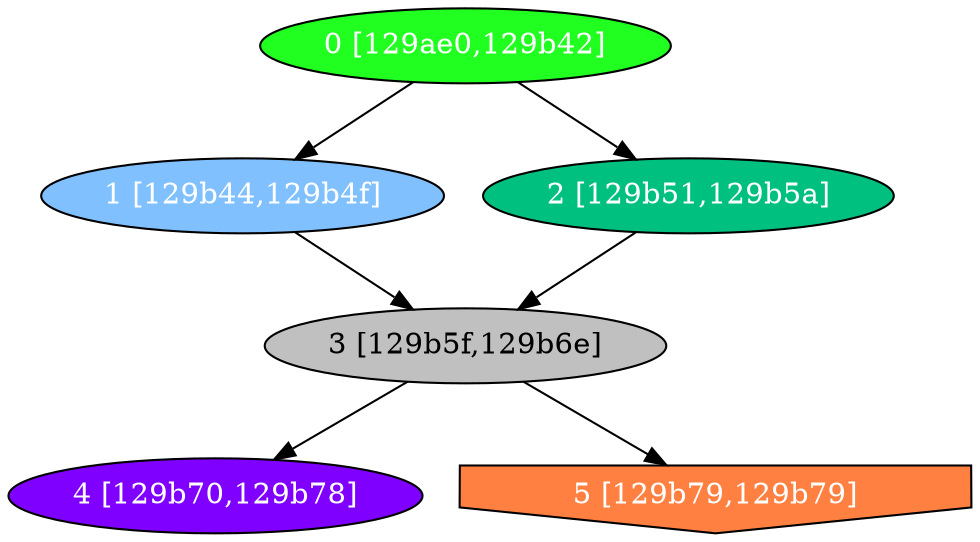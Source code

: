 diGraph libnss3{
	libnss3_0  [style=filled fillcolor="#20FF20" fontcolor="#ffffff" shape=oval label="0 [129ae0,129b42]"]
	libnss3_1  [style=filled fillcolor="#80C0FF" fontcolor="#ffffff" shape=oval label="1 [129b44,129b4f]"]
	libnss3_2  [style=filled fillcolor="#00C080" fontcolor="#ffffff" shape=oval label="2 [129b51,129b5a]"]
	libnss3_3  [style=filled fillcolor="#C0C0C0" fontcolor="#000000" shape=oval label="3 [129b5f,129b6e]"]
	libnss3_4  [style=filled fillcolor="#8000FF" fontcolor="#ffffff" shape=oval label="4 [129b70,129b78]"]
	libnss3_5  [style=filled fillcolor="#FF8040" fontcolor="#ffffff" shape=invhouse label="5 [129b79,129b79]"]

	libnss3_0 -> libnss3_1
	libnss3_0 -> libnss3_2
	libnss3_1 -> libnss3_3
	libnss3_2 -> libnss3_3
	libnss3_3 -> libnss3_4
	libnss3_3 -> libnss3_5
}